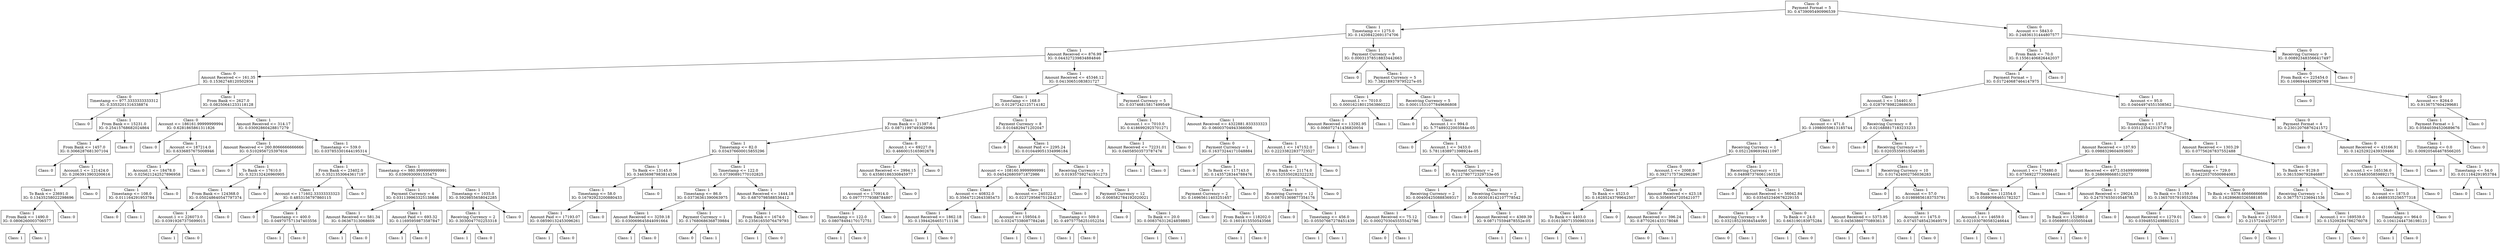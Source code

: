 digraph DecisionTree {
	rankdir=TD;
	node [shape=box];
	140417186018352 [label="Class: 0
Payment Format = 5
IG: 0.4739095490996539"];
	140416109638128 [label="Class: 1
Timestamp <= 1275.0
IG: 0.14208422691374706"];
	140417186018352 -> 140416109638128;
	140414688067648 [label="Class: 1
Amount Received <= 876.99
IG: 0.044327239834884846"];
	140416109638128 -> 140414688067648;
	140414688068560 [label="Class: 0
Amount Received <= 161.35
IG: 0.15362748120502934"];
	140414688067648 -> 140414688068560;
	140414688068320 [label="Class: 0
Timestamp <= 977.3333333333312
IG: 0.3353201316338874"];
	140414688068560 -> 140414688068320;
	140414688069376 [label="Class: 0
"];
	140414688068320 -> 140414688069376;
	140414688073744 [label="Class: 1
From Bank <= 15231.0
IG: 0.25415768682024864"];
	140414688068320 -> 140414688073744;
	140414688068896 [label="Class: 1
From Bank <= 1457.0
IG: 0.3066287681307104"];
	140414688073744 -> 140414688068896;
	140414688068656 [label="Class: 0
"];
	140414688068896 -> 140414688068656;
	140414688071968 [label="Class: 1
Account.1 <= 121424.0
IG: 0.2063913903200616"];
	140414688068896 -> 140414688071968;
	140414688069760 [label="Class: 1
To Bank <= 23691.0
IG: 0.13435258022298696"];
	140414688071968 -> 140414688069760;
	140414688071296 [label="Class: 1
From Bank <= 1490.0
IG: 0.0806260003706577"];
	140414688069760 -> 140414688071296;
	140414688072928 [label="Class: 1
"];
	140414688071296 -> 140414688072928;
	140414688070768 [label="Class: 1
"];
	140414688071296 -> 140414688070768;
	140414688067744 [label="Class: 0
"];
	140414688069760 -> 140414688067744;
	140414688069280 [label="Class: 0
"];
	140414688071968 -> 140414688069280;
	140414688068272 [label="Class: 0
"];
	140414688073744 -> 140414688068272;
	140414688073792 [label="Class: 1
From Bank <= 2627.0
IG: 0.08250641233118128"];
	140414688068560 -> 140414688073792;
	140414688070240 [label="Class: 0
Account <= 186161.99999999994
IG: 0.6281865861311826"];
	140414688073792 -> 140414688070240;
	140414688068080 [label="Class: 0
"];
	140414688070240 -> 140414688068080;
	140414688068800 [label="Class: 1
Account <= 187214.0
IG: 0.6336857675008946"];
	140414688070240 -> 140414688068800;
	140414688069424 [label="Class: 1
Account.1 <= 18478.0
IG: 0.025621242527896958"];
	140414688068800 -> 140414688069424;
	140414688070528 [label="Class: 1
Timestamp <= 108.0
IG: 0.011164291953784"];
	140414688069424 -> 140414688070528;
	140414688075808 [label="Class: 0
"];
	140414688070528 -> 140414688075808;
	140414688076096 [label="Class: 1
"];
	140414688070528 -> 140414688076096;
	140414688075856 [label="Class: 0
"];
	140414688069424 -> 140414688075856;
	140414688068752 [label="Class: 0
"];
	140414688068800 -> 140414688068752;
	140414688073888 [label="Class: 1
Amount Received <= 314.17
IG: 0.03092860428817279"];
	140414688073792 -> 140414688073888;
	140414688072880 [label="Class: 1
Amount Received <= 260.8066666666666
IG: 0.5102956725397616"];
	140414688073888 -> 140414688072880;
	140414688067840 [label="Class: 0
"];
	140414688072880 -> 140414688067840;
	140414688069088 [label="Class: 1
To Bank <= 17610.0
IG: 0.323132426960905"];
	140414688072880 -> 140414688069088;
	140414688075328 [label="Class: 1
From Bank <= 124368.0
IG: 0.050248640547797374"];
	140414688069088 -> 140414688075328;
	140414688078544 [label="Class: 1
Account.1 <= 226073.0
IG: 0.03919267375699015"];
	140414688075328 -> 140414688078544;
	140414688078592 [label="Class: 1
"];
	140414688078544 -> 140414688078592;
	140414688068608 [label="Class: 0
"];
	140414688078544 -> 140414688068608;
	140414688078880 [label="Class: 0
"];
	140414688075328 -> 140414688078880;
	140414688078736 [label="Class: 0
"];
	140414688069088 -> 140414688078736;
	140414688072832 [label="Class: 1
Timestamp <= 539.0
IG: 0.037853301644195314"];
	140414688073888 -> 140414688072832;
	140414688075616 [label="Class: 1
From Bank <= 23402.0
IG: 0.35213530643617197"];
	140414688072832 -> 140414688075616;
	140414688078448 [label="Class: 1
Account <= 171602.33333333323
IG: 0.4853156797860115"];
	140414688075616 -> 140414688078448;
	140414688075424 [label="Class: 0
"];
	140414688078448 -> 140414688075424;
	140414688071440 [label="Class: 1
Timestamp <= 400.0
IG: 0.049707571347403556"];
	140414688078448 -> 140414688071440;
	140414688068848 [label="Class: 1
"];
	140414688071440 -> 140414688068848;
	140414688077536 [label="Class: 0
"];
	140414688071440 -> 140414688077536;
	140414688081328 [label="Class: 0
"];
	140414688075616 -> 140414688081328;
	140414688079408 [label="Class: 1
Timestamp <= 980.9999999999991
IG: 0.0390930091535473"];
	140414688072832 -> 140414688079408;
	140414688077440 [label="Class: 1
Payment Currency = 4
IG: 0.031139963325138686"];
	140414688079408 -> 140414688077440;
	140414688079504 [label="Class: 1
Amount Received <= 581.34
IG: 0.06367313068609"];
	140414688077440 -> 140414688079504;
	140414688077776 [label="Class: 1
"];
	140414688079504 -> 140414688077776;
	140414688070288 [label="Class: 0
"];
	140414688079504 -> 140414688070288;
	140414688077632 [label="Class: 1
Amount Paid <= 693.32
IG: 0.11695959873587847"];
	140414688077440 -> 140414688077632;
	140414688079984 [label="Class: 1
"];
	140414688077632 -> 140414688079984;
	140414688068032 [label="Class: 0
"];
	140414688077632 -> 140414688068032;
	140414688079312 [label="Class: 1
Timestamp <= 1035.0
IG: 0.5929855658042285"];
	140414688079408 -> 140414688079312;
	140414688075568 [label="Class: 1
Receiving Currency = 2
IG: 0.3030047702253318"];
	140414688079312 -> 140414688075568;
	140414688079792 [label="Class: 1
"];
	140414688075568 -> 140414688079792;
	140414688083344 [label="Class: 0
"];
	140414688075568 -> 140414688083344;
	140414688078016 [label="Class: 0
"];
	140414688079312 -> 140414688078016;
	140414688068992 [label="Class: 1
Amount Received <= 45346.12
IG: 0.04130651083831727"];
	140414688067648 -> 140414688068992;
	140414688078832 [label="Class: 1
Timestamp <= 168.0
IG: 0.01297242125714182"];
	140414688068992 -> 140414688078832;
	140414688081568 [label="Class: 1
From Bank <= 21387.0
IG: 0.08711997493629964"];
	140414688078832 -> 140414688081568;
	140414688080560 [label="Class: 1
Timestamp <= 82.0
IG: 0.034376600015855296"];
	140414688081568 -> 140414688080560;
	140414688077056 [label="Class: 1
To Bank <= 13145.0
IG: 0.34656987983814336"];
	140414688080560 -> 140414688077056;
	140414688080944 [label="Class: 1
Timestamp <= 58.0
IG: 0.16792923200880433"];
	140414688077056 -> 140414688080944;
	140414688081376 [label="Class: 1
Amount Paid <= 17193.07
IG: 0.08590132453096261"];
	140414688080944 -> 140414688081376;
	140414688076960 [label="Class: 1
"];
	140414688081376 -> 140414688076960;
	140414688067936 [label="Class: 0
"];
	140414688081376 -> 140414688067936;
	140414688076288 [label="Class: 0
"];
	140414688080944 -> 140414688076288;
	140414688080032 [label="Class: 0
"];
	140414688077056 -> 140414688080032;
	140414688081520 [label="Class: 1
Timestamp <= 122.0
IG: 0.07390891770102825"];
	140414688080560 -> 140414688081520;
	140414688080608 [label="Class: 1
Timestamp <= 86.0
IG: 0.03736361390063975"];
	140414688081520 -> 140414688080608;
	140414688080224 [label="Class: 1
Amount Received <= 3259.18
IG: 0.030069645844091664"];
	140414688080608 -> 140414688080224;
	140414688070048 [label="Class: 1
"];
	140414688080224 -> 140414688070048;
	140414688075520 [label="Class: 0
"];
	140414688080224 -> 140414688075520;
	140414688073264 [label="Class: 1
Payment Currency = 1
IG: 0.17680686368739884"];
	140414688080608 -> 140414688073264;
	140414688082336 [label="Class: 0
"];
	140414688073264 -> 140414688082336;
	140414688083008 [label="Class: 1
"];
	140414688073264 -> 140414688083008;
	140414688078688 [label="Class: 1
Amount Received <= 1444.18
IG: 0.6870798588536412"];
	140414688081520 -> 140414688078688;
	140414688082096 [label="Class: 1
From Bank <= 1674.0
IG: 0.23561655076479793"];
	140414688078688 -> 140414688082096;
	140414688080368 [label="Class: 1
"];
	140414688082096 -> 140414688080368;
	140414688072496 [label="Class: 0
"];
	140414688082096 -> 140414688072496;
	140414688082720 [label="Class: 0
"];
	140414688078688 -> 140414688082720;
	140414688079264 [label="Class: 0
Account.1 <= 69227.0
IG: 0.4660015165902678"];
	140414688081568 -> 140414688079264;
	140414688079072 [label="Class: 1
Amount Received <= 2994.15
IG: 0.43580186330845977"];
	140414688079264 -> 140414688079072;
	140414688079888 [label="Class: 1
Account <= 170914.0
IG: 0.09777779388784807"];
	140414688079072 -> 140414688079888;
	140414688075184 [label="Class: 1
Timestamp <= 122.0
IG: 0.08078494170172751"];
	140414688079888 -> 140414688075184;
	140414688081616 [label="Class: 1
"];
	140414688075184 -> 140414688081616;
	140414688081712 [label="Class: 0
"];
	140414688075184 -> 140414688081712;
	140414688081184 [label="Class: 0
"];
	140414688079888 -> 140414688081184;
	140414688068368 [label="Class: 0
"];
	140414688079072 -> 140414688068368;
	140414688080176 [label="Class: 0
"];
	140414688079264 -> 140414688080176;
	140414688080704 [label="Class: 1
Payment Currency = 8
IG: 0.0104829471202047"];
	140414688078832 -> 140414688080704;
	140414688079696 [label="Class: 0
"];
	140414688080704 -> 140414688079696;
	140414688080320 [label="Class: 1
Amount Paid <= 2295.24
IG: 0.010449051334996184"];
	140414688080704 -> 140414688080320;
	140414688081280 [label="Class: 1
Account <= 108160.99999999991
IG: 0.045426805971872986"];
	140414688080320 -> 140414688081280;
	140414688074752 [label="Class: 1
Account <= 40832.0
IG: 0.35647212643385473"];
	140414688081280 -> 140414688074752;
	140414688082816 [label="Class: 1
Amount Received <= 1862.18
IG: 0.13944264651711136"];
	140414688074752 -> 140414688082816;
	140414688080752 [label="Class: 1
"];
	140414688082816 -> 140414688080752;
	140414688082672 [label="Class: 0
"];
	140414688082816 -> 140414688082672;
	140414688070192 [label="Class: 0
"];
	140414688074752 -> 140414688070192;
	140414688070336 [label="Class: 1
Account <= 240322.0
IG: 0.023729566751284237"];
	140414688081280 -> 140414688070336;
	140414688081472 [label="Class: 1
Account <= 159504.0
IG: 0.03247338087784246"];
	140414688070336 -> 140414688081472;
	140414688080416 [label="Class: 1
"];
	140414688081472 -> 140414688080416;
	140414688077920 [label="Class: 1
"];
	140414688081472 -> 140414688077920;
	140414688083392 [label="Class: 1
Timestamp <= 509.0
IG: 0.49757756251052254"];
	140414688070336 -> 140414688083392;
	140414688067696 [label="Class: 1
"];
	140414688083392 -> 140414688067696;
	140414688068224 [label="Class: 0
"];
	140414688083392 -> 140414688068224;
	140414688076432 [label="Class: 1
Receiving Currency = 3
IG: 0.019357592741931273"];
	140414688080320 -> 140414688076432;
	140414688076336 [label="Class: 0
"];
	140414688076432 -> 140414688076336;
	140414688078976 [label="Class: 1
Payment Currency = 12
IG: 0.008582784192020021"];
	140414688076432 -> 140414688078976;
	140414688071104 [label="Class: 0
"];
	140414688078976 -> 140414688071104;
	140414688079120 [label="Class: 1
To Bank <= 20.0
IG: 0.008376312624859883"];
	140414688078976 -> 140414688079120;
	140414686384752 [label="Class: 1
"];
	140414688079120 -> 140414686384752;
	140414686385808 [label="Class: 1
"];
	140414688079120 -> 140414686385808;
	140414688079552 [label="Class: 1
Payment Currency = 5
IG: 0.03746815817499549"];
	140414688068992 -> 140414688079552;
	140414686385040 [label="Class: 1
Account.1 <= 7010.0
IG: 0.4186992925701271"];
	140414688079552 -> 140414686385040;
	140414686385472 [label="Class: 1
Amount Received <= 72231.01
IG: 0.04058503573787476"];
	140414686385040 -> 140414686385472;
	140414686385904 [label="Class: 1
"];
	140414686385472 -> 140414686385904;
	140414686383504 [label="Class: 0
"];
	140414686385472 -> 140414686383504;
	140414686385280 [label="Class: 0
"];
	140414686385040 -> 140414686385280;
	140414686384368 [label="Class: 1
Amount Received <= 4322881.833333323
IG: 0.06003704943366006"];
	140414688079552 -> 140414686384368;
	140414686385136 [label="Class: 0
Payment Currency = 1
IG: 0.16373244171048884"];
	140414686384368 -> 140414686385136;
	140414686386048 [label="Class: 0
"];
	140414686385136 -> 140414686386048;
	140414686386864 [label="Class: 1
To Bank <= 117143.0
IG: 0.1435728344788476"];
	140414686385136 -> 140414686386864;
	140414686386144 [label="Class: 1
Payment Currency = 2
IG: 0.16965611403251657"];
	140414686386864 -> 140414686386144;
	140414686386240 [label="Class: 0
"];
	140414686386144 -> 140414686386240;
	140414686386624 [label="Class: 1
From Bank <= 118202.0
IG: 0.1601815550543566"];
	140414686386144 -> 140414686386624;
	140414686386912 [label="Class: 1
"];
	140414686386624 -> 140414686386912;
	140414686387632 [label="Class: 0
"];
	140414686386624 -> 140414686387632;
	140414686384224 [label="Class: 0
"];
	140414686386864 -> 140414686384224;
	140414686385664 [label="Class: 1
Account.1 <= 147152.0
IG: 0.22233822837723527"];
	140414686384368 -> 140414686385664;
	140414686387296 [label="Class: 1
From Bank <= 21174.0
IG: 0.1525350282322232"];
	140414686385664 -> 140414686387296;
	140414686385184 [label="Class: 1
Receiving Currency = 12
IG: 0.08701369877354176"];
	140414686387296 -> 140414686385184;
	140414686386384 [label="Class: 0
"];
	140414686385184 -> 140414686386384;
	140414686387680 [label="Class: 1
Timestamp <= 456.0
IG: 0.05507667278451439"];
	140414686385184 -> 140414686387680;
	140414686383456 [label="Class: 1
"];
	140414686387680 -> 140414686383456;
	140414686384800 [label="Class: 1
"];
	140414686387680 -> 140414686384800;
	140414686384608 [label="Class: 0
"];
	140414686387296 -> 140414686384608;
	140414686387776 [label="Class: 0
"];
	140414686385664 -> 140414686387776;
	140414688068944 [label="Class: 1
Payment Currency = 9
IG: 0.00031378518833442663"];
	140416109638128 -> 140414688068944;
	140414686388112 [label="Class: 0
"];
	140414688068944 -> 140414686388112;
	140414686387440 [label="Class: 1
Payment Currency = 5
IG: 7.382189379795227e-05"];
	140414688068944 -> 140414686387440;
	140414686384848 [label="Class: 1
Account.1 <= 7010.0
IG: 0.00016218012563860222"];
	140414686387440 -> 140414686384848;
	140414686385424 [label="Class: 1
Amount Received <= 13292.95
IG: 0.006072741436820054"];
	140414686384848 -> 140414686385424;
	140414686386096 [label="Class: 1
"];
	140414686385424 -> 140414686386096;
	140414686385616 [label="Class: 0
"];
	140414686385424 -> 140414686385616;
	140414686386432 [label="Class: 1
"];
	140414686384848 -> 140414686386432;
	140414686385568 [label="Class: 1
Receiving Currency = 5
IG: 0.00011531077849686808"];
	140414686387440 -> 140414686385568;
	140414686384032 [label="Class: 0
"];
	140414686385568 -> 140414686384032;
	140414686387344 [label="Class: 1
Account.1 <= 994.0
IG: 5.77489322003584e-05"];
	140414686385568 -> 140414686387344;
	140414686387392 [label="Class: 0
"];
	140414686387344 -> 140414686387392;
	140414686387824 [label="Class: 1
Account.1 <= 3433.0
IG: 5.7811838971398924e-05"];
	140414686387344 -> 140414686387824;
	140414686386816 [label="Class: 0
"];
	140414686387824 -> 140414686386816;
	140414686385760 [label="Class: 1
Payment Currency = 2
IG: 6.112780772329733e-05"];
	140414686387824 -> 140414686385760;
	140414686388784 [label="Class: 1
Receiving Currency = 2
IG: 0.004004250888369317"];
	140414686385760 -> 140414686388784;
	140414686387248 [label="Class: 1
Amount Received <= 75.12
IG: 0.0002703045555542786"];
	140414686388784 -> 140414686387248;
	140414686385376 [label="Class: 0
"];
	140414686387248 -> 140414686385376;
	140414686390080 [label="Class: 1
"];
	140414686387248 -> 140414686390080;
	140414686385952 [label="Class: 0
"];
	140414686388784 -> 140414686385952;
	140414686387920 [label="Class: 1
Receiving Currency = 2
IG: 0.003018142107778542"];
	140414686385760 -> 140414686387920;
	140414686385088 [label="Class: 0
"];
	140414686387920 -> 140414686385088;
	140414686387152 [label="Class: 1
Amount Received <= 4369.39
IG: 9.087175594878552e-05"];
	140414686387920 -> 140414686387152;
	140414686386528 [label="Class: 1
"];
	140414686387152 -> 140414686386528;
	140414686390032 [label="Class: 1
"];
	140414686387152 -> 140414686390032;
	140416109639760 [label="Class: 0
Account <= 5843.0
IG: 0.24836131444807577"];
	140417186018352 -> 140416109639760;
	140414686387008 [label="Class: 1
From Bank <= 70.0
IG: 0.15561406826442037"];
	140416109639760 -> 140414686387008;
	140414686386000 [label="Class: 1
Payment Format = 1
IG: 0.017240687464147975"];
	140414686387008 -> 140414686386000;
	140414686384704 [label="Class: 1
Account.1 <= 154401.0
IG: 0.028797898228686503"];
	140414686386000 -> 140414686384704;
	140414686390656 [label="Class: 1
Account <= 471.0
IG: 0.10980059613185744"];
	140414686384704 -> 140414686390656;
	140414686386336 [label="Class: 1
Receiving Currency = 1
IG: 0.05212696916411097"];
	140414686390656 -> 140414686386336;
	140414686389216 [label="Class: 0
Account.1 <= 2008.0
IG: 0.39271757362962867"];
	140414686386336 -> 140414686389216;
	140414686389264 [label="Class: 1
To Bank <= 4523.0
IG: 0.16285243799642507"];
	140414686389216 -> 140414686389264;
	140414686390752 [label="Class: 1
To Bank <= 4403.0
IG: 0.016138071350983316"];
	140414686389264 -> 140414686390752;
	140414686390224 [label="Class: 1
"];
	140414686390752 -> 140414686390224;
	140414686388928 [label="Class: 1
"];
	140414686390752 -> 140414686388928;
	140414686389504 [label="Class: 0
"];
	140414686389264 -> 140414686389504;
	140414686391088 [label="Class: 0
Amount Received <= 423.18
IG: 0.30569547205421077"];
	140414686389216 -> 140414686391088;
	140414686390464 [label="Class: 0
Amount Received <= 396.24
IG: 0.8770261433178048"];
	140414686391088 -> 140414686390464;
	140414686387968 [label="Class: 0
"];
	140414686390464 -> 140414686387968;
	140414686391712 [label="Class: 1
"];
	140414686390464 -> 140414686391712;
	140414686387200 [label="Class: 0
"];
	140414686391088 -> 140414686387200;
	140414686388688 [label="Class: 1
Receiving Currency = 11
IG: 0.048987376061160326"];
	140414686386336 -> 140414686388688;
	140414686391616 [label="Class: 0
"];
	140414686388688 -> 140414686391616;
	140414686385712 [label="Class: 1
Amount Received <= 56042.84
IG: 0.035452340676229155"];
	140414686388688 -> 140414686385712;
	140414686388640 [label="Class: 1
Receiving Currency = 9
IG: 0.032185239384544095"];
	140414686385712 -> 140414686388640;
	140414686387584 [label="Class: 0
"];
	140414686388640 -> 140414686387584;
	140414686388256 [label="Class: 1
"];
	140414686388640 -> 140414686388256;
	140414686384512 [label="Class: 0
To Bank <= 24.0
IG: 0.663190183975284"];
	140414686385712 -> 140414686384512;
	140414686390416 [label="Class: 1
"];
	140414686384512 -> 140414686390416;
	140414686390800 [label="Class: 0
"];
	140414686384512 -> 140414686390800;
	140414686391232 [label="Class: 0
"];
	140414686390656 -> 140414686391232;
	140414686388592 [label="Class: 1
Receiving Currency = 8
IG: 0.021688817183233233"];
	140414686384704 -> 140414686388592;
	140414686389936 [label="Class: 0
"];
	140414686388592 -> 140414686389936;
	140414686392864 [label="Class: 1
Receiving Currency = 7
IG: 0.02035359515548385"];
	140414686388592 -> 140414686392864;
	140414686390944 [label="Class: 0
"];
	140414686392864 -> 140414686390944;
	140414686392432 [label="Class: 1
Receiving Currency = 10
IG: 0.017424002756036283"];
	140414686392864 -> 140414686392432;
	140414686388880 [label="Class: 0
"];
	140414686392432 -> 140414686388880;
	140414686394304 [label="Class: 1
Account <= 57.0
IG: 0.01989856183753791"];
	140414686392432 -> 140414686394304;
	140414686389120 [label="Class: 1
Amount Received <= 5373.95
IG: 0.04563860770893613"];
	140414686394304 -> 140414686389120;
	140414686392624 [label="Class: 1
"];
	140414686389120 -> 140414686392624;
	140414686393296 [label="Class: 0
"];
	140414686389120 -> 140414686393296;
	140414686394448 [label="Class: 1
Account <= 1475.0
IG: 0.07457485423649579"];
	140414686394304 -> 140414686394448;
	140414686392720 [label="Class: 1
"];
	140414686394448 -> 140414686392720;
	140414686394832 [label="Class: 0
"];
	140414686394448 -> 140414686394832;
	140414686391328 [label="Class: 1
Account <= 95.0
IG: 0.04044974551508562"];
	140414686386000 -> 140414686391328;
	140414686394016 [label="Class: 1
Timestamp <= 157.0
IG: 0.03512354231374759"];
	140414686391328 -> 140414686394016;
	140414686392000 [label="Class: 1
Amount Received <= 137.93
IG: 0.0988329604093603"];
	140414686394016 -> 140414686392000;
	140414686391856 [label="Class: 1
Account.1 <= 175480.0
IG: 0.07569227730094402"];
	140414686392000 -> 140414686391856;
	140414686390512 [label="Class: 1
To Bank <= 112354.0
IG: 0.05890984651782327"];
	140414686391856 -> 140414686390512;
	140414686391760 [label="Class: 1
Account.1 <= 14659.0
IG: 0.021030780583246644"];
	140414686390512 -> 140414686391760;
	140414686394688 [label="Class: 1
"];
	140414686391760 -> 140414686394688;
	140414686395312 [label="Class: 1
"];
	140414686391760 -> 140414686395312;
	140414686395120 [label="Class: 0
"];
	140414686390512 -> 140414686395120;
	140414686390560 [label="Class: 0
"];
	140414686391856 -> 140414686390560;
	140414686394976 [label="Class: 1
Amount Received <= 4972.034999999998
IG: 0.2686986685120273"];
	140414686392000 -> 140414686394976;
	140414686393344 [label="Class: 0
"];
	140414686394976 -> 140414686393344;
	140414686395792 [label="Class: 1
Amount Received <= 29024.33
IG: 0.24757655010548785"];
	140414686394976 -> 140414686395792;
	140414686394736 [label="Class: 1
To Bank <= 152980.0
IG: 0.05698951035050448"];
	140414686395792 -> 140414686394736;
	140414686393968 [label="Class: 1
"];
	140414686394736 -> 140414686393968;
	140414686387728 [label="Class: 0
"];
	140414686394736 -> 140414686387728;
	140414686392672 [label="Class: 0
"];
	140414686395792 -> 140414686392672;
	140414686394112 [label="Class: 1
Amount Received <= 1303.29
IG: 0.07756267837552488"];
	140414686394016 -> 140414686394112;
	140414686389408 [label="Class: 1
Timestamp <= 729.0
IG: 0.04220370500984083"];
	140414686394112 -> 140414686389408;
	140414686392480 [label="Class: 1
To Bank <= 51159.0
IG: 0.13657057919552584"];
	140414686389408 -> 140414686392480;
	140414686391376 [label="Class: 1
Amount Received <= 1279.01
IG: 0.03948552498803215"];
	140414686392480 -> 140414686391376;
	140414686395360 [label="Class: 1
"];
	140414686391376 -> 140414686395360;
	140414686393632 [label="Class: 1
"];
	140414686391376 -> 140414686393632;
	140414686395936 [label="Class: 0
"];
	140414686392480 -> 140414686395936;
	140414686388064 [label="Class: 0
To Bank <= 9378.66666666666
IG: 0.16289680326588185"];
	140414686389408 -> 140414686388064;
	140414686388304 [label="Class: 0
"];
	140414686388064 -> 140414686388304;
	140414686389792 [label="Class: 1
To Bank <= 21550.0
IG: 0.215724045720737"];
	140414686388064 -> 140414686389792;
	140414686386720 [label="Class: 0
"];
	140414686389792 -> 140414686386720;
	140414686396032 [label="Class: 1
"];
	140414686389792 -> 140414686396032;
	140414686395840 [label="Class: 0
To Bank <= 9129.0
IG: 0.3615390792846887"];
	140414686394112 -> 140414686395840;
	140414686393392 [label="Class: 1
Receiving Currency = 1
IG: 0.3677571236941536"];
	140414686395840 -> 140414686393392;
	140414686393152 [label="Class: 0
"];
	140414686393392 -> 140414686393152;
	140414686392528 [label="Class: 1
Account.1 <= 169539.0
IG: 0.15209284786276078"];
	140414686393392 -> 140414686392528;
	140414686393920 [label="Class: 1
"];
	140414686392528 -> 140414686393920;
	140414686393104 [label="Class: 0
"];
	140414686392528 -> 140414686393104;
	140414686394400 [label="Class: 0
"];
	140414686395840 -> 140414686394400;
	140414686392768 [label="Class: 0
Payment Format = 4
IG: 0.23012076876241572"];
	140414686391328 -> 140414686392768;
	140414459872592 [label="Class: 0
"];
	140414686392768 -> 140414459872592;
	140414459873360 [label="Class: 0
Amount Received <= 43166.91
IG: 0.14252922439339466"];
	140414686392768 -> 140414459873360;
	140414459872064 [label="Class: 1
Account.1 <= 165136.0
IG: 0.15548305859892175"];
	140414459873360 -> 140414459872064;
	140414459872016 [label="Class: 1
Account <= 1875.0
IG: 0.14689335256577318"];
	140414459872064 -> 140414459872016;
	140414459871440 [label="Class: 1
Timestamp <= 964.0
IG: 0.10412444736198123"];
	140414459872016 -> 140414459871440;
	140414459871968 [label="Class: 1
"];
	140414459871440 -> 140414459871968;
	140414459873312 [label="Class: 0
"];
	140414459871440 -> 140414459873312;
	140414459871728 [label="Class: 0
"];
	140414459872016 -> 140414459871728;
	140414459873696 [label="Class: 0
"];
	140414459872064 -> 140414459873696;
	140414459871536 [label="Class: 0
"];
	140414459873360 -> 140414459871536;
	140414686388832 [label="Class: 0
"];
	140414686387008 -> 140414686388832;
	140414686390848 [label="Class: 0
Receiving Currency = 9
IG: 0.008923483566417497"];
	140416109639760 -> 140414686390848;
	140414459872880 [label="Class: 0
From Bank <= 225454.0
IG: 0.1696944439929769"];
	140414686390848 -> 140414459872880;
	140414459873072 [label="Class: 0
"];
	140414459872880 -> 140414459873072;
	140414459874176 [label="Class: 0
Account <= 8264.0
IG: 0.9136757604299681"];
	140414459872880 -> 140414459874176;
	140414459872400 [label="Class: 1
Payment Format = 1
IG: 0.05840394520689676"];
	140414459874176 -> 140414459872400;
	140414459873648 [label="Class: 1
Timestamp <= 0.0
IG: 0.009205464678566205"];
	140414459872400 -> 140414459873648;
	140414459871344 [label="Class: 0
"];
	140414459873648 -> 140414459871344;
	140414459874368 [label="Class: 1
Timestamp <= 54.0
IG: 0.011164291953784"];
	140414459873648 -> 140414459874368;
	140414459871776 [label="Class: 0
"];
	140414459874368 -> 140414459871776;
	140414459872688 [label="Class: 1
"];
	140414459874368 -> 140414459872688;
	140414459872976 [label="Class: 0
"];
	140414459872400 -> 140414459872976;
	140414459873744 [label="Class: 0
"];
	140414459874176 -> 140414459873744;
	140414459873552 [label="Class: 0
"];
	140414686390848 -> 140414459873552;
}
